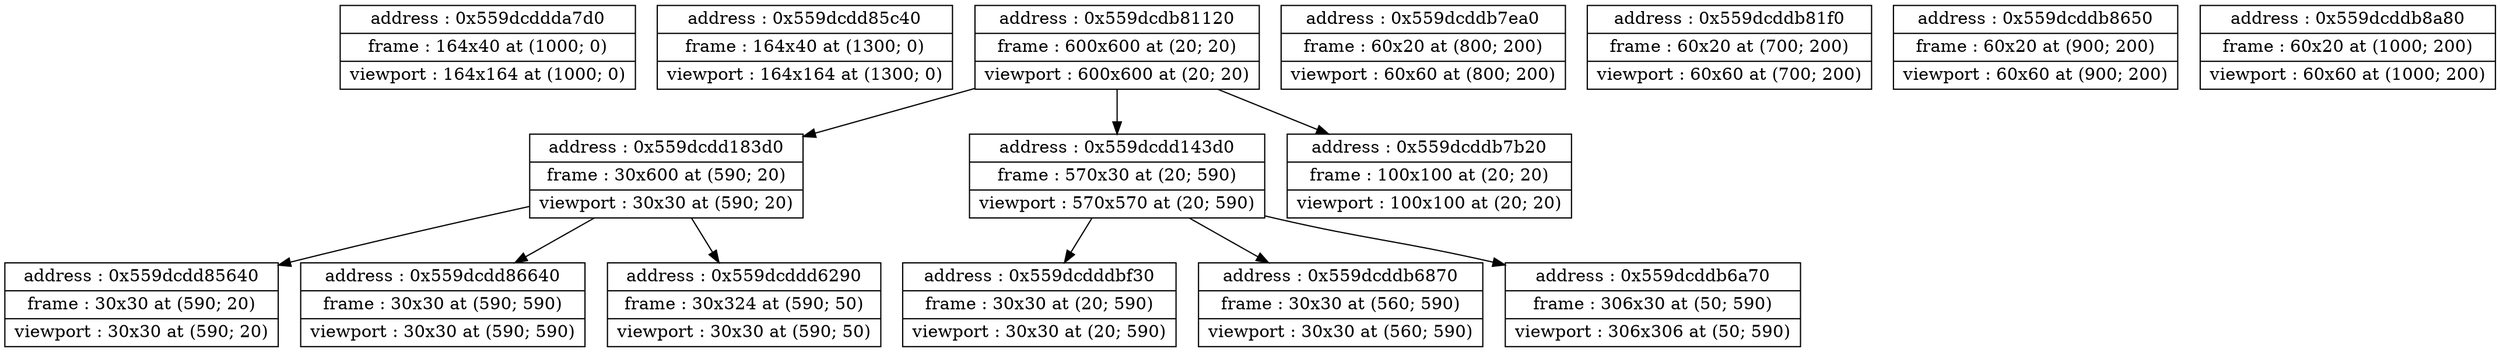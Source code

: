 digraph {
	node [shape=record]
	node0x559dcddda7d0 [label = "{address : 0x559dcddda7d0 |frame : 164x40 at (1000; 0) |viewport : 164x164 at (1000; 0)}"];

	node0x559dcdd85c40 [label = "{address : 0x559dcdd85c40 |frame : 164x40 at (1300; 0) |viewport : 164x164 at (1300; 0)}"];

	node0x559dcdb81120 [label = "{address : 0x559dcdb81120 |frame : 600x600 at (20; 20) |viewport : 600x600 at (20; 20)}"];

	 node0x559dcdb81120 -> node0x559dcdd183d0 [color=black];
	node0x559dcdd183d0 [label = "{address : 0x559dcdd183d0 |frame : 30x600 at (590; 20) |viewport : 30x30 at (590; 20)}"];

	 node0x559dcdd183d0 -> node0x559dcdd85640 [color=black];
	node0x559dcdd85640 [label = "{address : 0x559dcdd85640 |frame : 30x30 at (590; 20) |viewport : 30x30 at (590; 20)}"];

	 node0x559dcdd183d0 -> node0x559dcdd86640 [color=black];
	node0x559dcdd86640 [label = "{address : 0x559dcdd86640 |frame : 30x30 at (590; 590) |viewport : 30x30 at (590; 590)}"];

	 node0x559dcdd183d0 -> node0x559dcddd6290 [color=black];
	node0x559dcddd6290 [label = "{address : 0x559dcddd6290 |frame : 30x324 at (590; 50) |viewport : 30x30 at (590; 50)}"];

	 node0x559dcdb81120 -> node0x559dcdd143d0 [color=black];
	node0x559dcdd143d0 [label = "{address : 0x559dcdd143d0 |frame : 570x30 at (20; 590) |viewport : 570x570 at (20; 590)}"];

	 node0x559dcdd143d0 -> node0x559dcdddbf30 [color=black];
	node0x559dcdddbf30 [label = "{address : 0x559dcdddbf30 |frame : 30x30 at (20; 590) |viewport : 30x30 at (20; 590)}"];

	 node0x559dcdd143d0 -> node0x559dcddb6870 [color=black];
	node0x559dcddb6870 [label = "{address : 0x559dcddb6870 |frame : 30x30 at (560; 590) |viewport : 30x30 at (560; 590)}"];

	 node0x559dcdd143d0 -> node0x559dcddb6a70 [color=black];
	node0x559dcddb6a70 [label = "{address : 0x559dcddb6a70 |frame : 306x30 at (50; 590) |viewport : 306x306 at (50; 590)}"];

	 node0x559dcdb81120 -> node0x559dcddb7b20 [color=black];
	node0x559dcddb7b20 [label = "{address : 0x559dcddb7b20 |frame : 100x100 at (20; 20) |viewport : 100x100 at (20; 20)}"];

	node0x559dcddb7ea0 [label = "{address : 0x559dcddb7ea0 |frame : 60x20 at (800; 200) |viewport : 60x60 at (800; 200)}"];

	node0x559dcddb81f0 [label = "{address : 0x559dcddb81f0 |frame : 60x20 at (700; 200) |viewport : 60x60 at (700; 200)}"];

	node0x559dcddb8650 [label = "{address : 0x559dcddb8650 |frame : 60x20 at (900; 200) |viewport : 60x60 at (900; 200)}"];

	node0x559dcddb8a80 [label = "{address : 0x559dcddb8a80 |frame : 60x20 at (1000; 200) |viewport : 60x60 at (1000; 200)}"];

}
